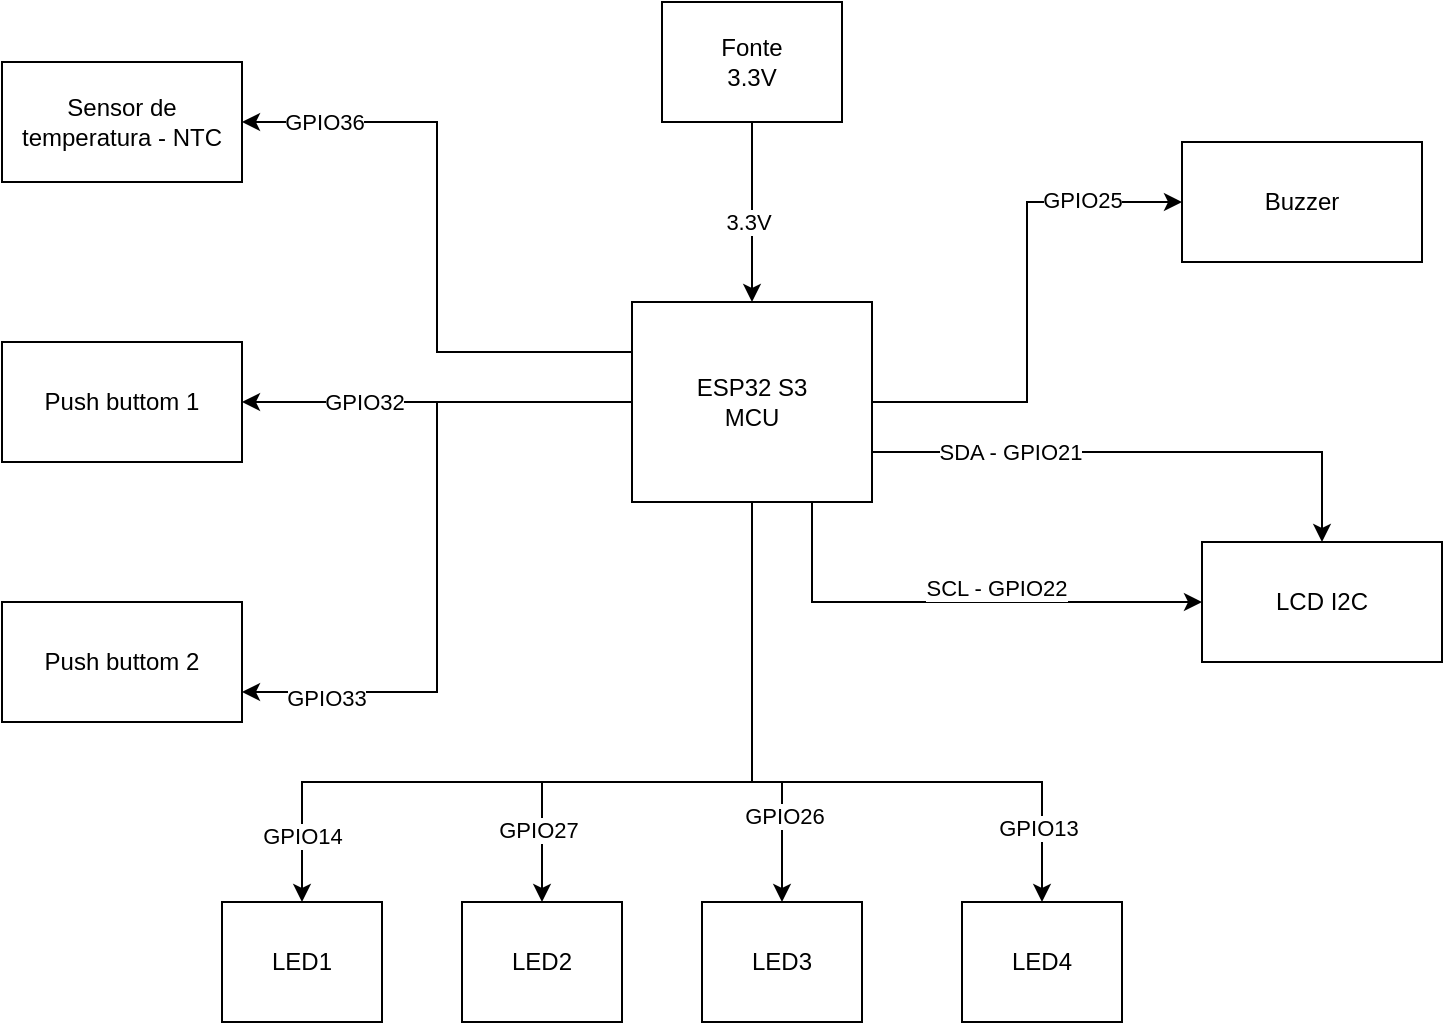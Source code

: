 <mxfile version="28.0.7">
  <diagram name="Página-1" id="tnOrA7bvQaaSk3d734bg">
    <mxGraphModel dx="786" dy="417" grid="1" gridSize="10" guides="1" tooltips="1" connect="1" arrows="1" fold="1" page="1" pageScale="1" pageWidth="827" pageHeight="1169" math="0" shadow="0">
      <root>
        <mxCell id="0" />
        <mxCell id="1" parent="0" />
        <mxCell id="hHunxi8lrOfnlWv_FfNE-15" style="edgeStyle=orthogonalEdgeStyle;rounded=0;orthogonalLoop=1;jettySize=auto;html=1;exitX=0;exitY=0.25;exitDx=0;exitDy=0;entryX=1;entryY=0.5;entryDx=0;entryDy=0;" edge="1" parent="1" source="hHunxi8lrOfnlWv_FfNE-1" target="hHunxi8lrOfnlWv_FfNE-2">
          <mxGeometry relative="1" as="geometry" />
        </mxCell>
        <mxCell id="hHunxi8lrOfnlWv_FfNE-16" value="GPIO36" style="edgeLabel;html=1;align=center;verticalAlign=middle;resizable=0;points=[];" vertex="1" connectable="0" parent="hHunxi8lrOfnlWv_FfNE-15">
          <mxGeometry x="0.737" relative="1" as="geometry">
            <mxPoint as="offset" />
          </mxGeometry>
        </mxCell>
        <mxCell id="hHunxi8lrOfnlWv_FfNE-17" style="edgeStyle=orthogonalEdgeStyle;rounded=0;orthogonalLoop=1;jettySize=auto;html=1;exitX=0;exitY=0.5;exitDx=0;exitDy=0;entryX=1;entryY=0.5;entryDx=0;entryDy=0;" edge="1" parent="1" source="hHunxi8lrOfnlWv_FfNE-1" target="hHunxi8lrOfnlWv_FfNE-3">
          <mxGeometry relative="1" as="geometry" />
        </mxCell>
        <mxCell id="hHunxi8lrOfnlWv_FfNE-19" value="GPIO32" style="edgeLabel;html=1;align=center;verticalAlign=middle;resizable=0;points=[];" vertex="1" connectable="0" parent="hHunxi8lrOfnlWv_FfNE-17">
          <mxGeometry x="0.374" relative="1" as="geometry">
            <mxPoint as="offset" />
          </mxGeometry>
        </mxCell>
        <mxCell id="hHunxi8lrOfnlWv_FfNE-18" style="edgeStyle=orthogonalEdgeStyle;rounded=0;orthogonalLoop=1;jettySize=auto;html=1;exitX=0;exitY=0.5;exitDx=0;exitDy=0;entryX=1;entryY=0.75;entryDx=0;entryDy=0;" edge="1" parent="1" source="hHunxi8lrOfnlWv_FfNE-1" target="hHunxi8lrOfnlWv_FfNE-4">
          <mxGeometry relative="1" as="geometry" />
        </mxCell>
        <mxCell id="hHunxi8lrOfnlWv_FfNE-20" value="GPIO33" style="edgeLabel;html=1;align=center;verticalAlign=middle;resizable=0;points=[];" vertex="1" connectable="0" parent="hHunxi8lrOfnlWv_FfNE-18">
          <mxGeometry x="0.753" y="3" relative="1" as="geometry">
            <mxPoint as="offset" />
          </mxGeometry>
        </mxCell>
        <mxCell id="hHunxi8lrOfnlWv_FfNE-21" style="edgeStyle=orthogonalEdgeStyle;rounded=0;orthogonalLoop=1;jettySize=auto;html=1;exitX=1;exitY=0.5;exitDx=0;exitDy=0;entryX=0;entryY=0.5;entryDx=0;entryDy=0;" edge="1" parent="1" source="hHunxi8lrOfnlWv_FfNE-1" target="hHunxi8lrOfnlWv_FfNE-10">
          <mxGeometry relative="1" as="geometry" />
        </mxCell>
        <mxCell id="hHunxi8lrOfnlWv_FfNE-22" value="GPIO25" style="edgeLabel;html=1;align=center;verticalAlign=middle;resizable=0;points=[];" vertex="1" connectable="0" parent="hHunxi8lrOfnlWv_FfNE-21">
          <mxGeometry x="0.608" y="1" relative="1" as="geometry">
            <mxPoint as="offset" />
          </mxGeometry>
        </mxCell>
        <mxCell id="hHunxi8lrOfnlWv_FfNE-24" style="edgeStyle=orthogonalEdgeStyle;rounded=0;orthogonalLoop=1;jettySize=auto;html=1;exitX=1;exitY=0.75;exitDx=0;exitDy=0;entryX=0.5;entryY=0;entryDx=0;entryDy=0;" edge="1" parent="1" source="hHunxi8lrOfnlWv_FfNE-1" target="hHunxi8lrOfnlWv_FfNE-11">
          <mxGeometry relative="1" as="geometry" />
        </mxCell>
        <mxCell id="hHunxi8lrOfnlWv_FfNE-27" value="SDA - GPIO21" style="edgeLabel;html=1;align=center;verticalAlign=middle;resizable=0;points=[];" vertex="1" connectable="0" parent="hHunxi8lrOfnlWv_FfNE-24">
          <mxGeometry x="-0.489" relative="1" as="geometry">
            <mxPoint as="offset" />
          </mxGeometry>
        </mxCell>
        <mxCell id="hHunxi8lrOfnlWv_FfNE-29" style="edgeStyle=orthogonalEdgeStyle;rounded=0;orthogonalLoop=1;jettySize=auto;html=1;exitX=0.75;exitY=1;exitDx=0;exitDy=0;entryX=0;entryY=0.5;entryDx=0;entryDy=0;" edge="1" parent="1" source="hHunxi8lrOfnlWv_FfNE-1" target="hHunxi8lrOfnlWv_FfNE-11">
          <mxGeometry relative="1" as="geometry" />
        </mxCell>
        <mxCell id="hHunxi8lrOfnlWv_FfNE-30" value="SCL - GPIO22" style="edgeLabel;html=1;align=center;verticalAlign=middle;resizable=0;points=[];" vertex="1" connectable="0" parent="hHunxi8lrOfnlWv_FfNE-29">
          <mxGeometry x="0.159" y="7" relative="1" as="geometry">
            <mxPoint as="offset" />
          </mxGeometry>
        </mxCell>
        <mxCell id="hHunxi8lrOfnlWv_FfNE-31" style="edgeStyle=orthogonalEdgeStyle;rounded=0;orthogonalLoop=1;jettySize=auto;html=1;exitX=0.5;exitY=1;exitDx=0;exitDy=0;entryX=0.5;entryY=0;entryDx=0;entryDy=0;" edge="1" parent="1" source="hHunxi8lrOfnlWv_FfNE-1" target="hHunxi8lrOfnlWv_FfNE-6">
          <mxGeometry relative="1" as="geometry">
            <Array as="points">
              <mxPoint x="415" y="400" />
              <mxPoint x="190" y="400" />
            </Array>
          </mxGeometry>
        </mxCell>
        <mxCell id="hHunxi8lrOfnlWv_FfNE-40" value="GPIO14" style="edgeLabel;html=1;align=center;verticalAlign=middle;resizable=0;points=[];" vertex="1" connectable="0" parent="hHunxi8lrOfnlWv_FfNE-31">
          <mxGeometry x="0.845" relative="1" as="geometry">
            <mxPoint as="offset" />
          </mxGeometry>
        </mxCell>
        <mxCell id="hHunxi8lrOfnlWv_FfNE-32" style="edgeStyle=orthogonalEdgeStyle;rounded=0;orthogonalLoop=1;jettySize=auto;html=1;exitX=0.5;exitY=1;exitDx=0;exitDy=0;entryX=0.5;entryY=0;entryDx=0;entryDy=0;" edge="1" parent="1" source="hHunxi8lrOfnlWv_FfNE-1" target="hHunxi8lrOfnlWv_FfNE-9">
          <mxGeometry relative="1" as="geometry">
            <Array as="points">
              <mxPoint x="415" y="400" />
              <mxPoint x="310" y="400" />
            </Array>
          </mxGeometry>
        </mxCell>
        <mxCell id="hHunxi8lrOfnlWv_FfNE-39" value="GPIO27" style="edgeLabel;html=1;align=center;verticalAlign=middle;resizable=0;points=[];" vertex="1" connectable="0" parent="hHunxi8lrOfnlWv_FfNE-32">
          <mxGeometry x="0.764" y="-2" relative="1" as="geometry">
            <mxPoint as="offset" />
          </mxGeometry>
        </mxCell>
        <mxCell id="hHunxi8lrOfnlWv_FfNE-33" style="edgeStyle=orthogonalEdgeStyle;rounded=0;orthogonalLoop=1;jettySize=auto;html=1;exitX=0.5;exitY=1;exitDx=0;exitDy=0;entryX=0.5;entryY=0;entryDx=0;entryDy=0;" edge="1" parent="1" source="hHunxi8lrOfnlWv_FfNE-1" target="hHunxi8lrOfnlWv_FfNE-8">
          <mxGeometry relative="1" as="geometry">
            <Array as="points">
              <mxPoint x="415" y="400" />
              <mxPoint x="430" y="400" />
            </Array>
          </mxGeometry>
        </mxCell>
        <mxCell id="hHunxi8lrOfnlWv_FfNE-37" value="GPIO26" style="edgeLabel;html=1;align=center;verticalAlign=middle;resizable=0;points=[];" vertex="1" connectable="0" parent="hHunxi8lrOfnlWv_FfNE-33">
          <mxGeometry x="0.6" y="1" relative="1" as="geometry">
            <mxPoint as="offset" />
          </mxGeometry>
        </mxCell>
        <mxCell id="hHunxi8lrOfnlWv_FfNE-34" style="edgeStyle=orthogonalEdgeStyle;rounded=0;orthogonalLoop=1;jettySize=auto;html=1;exitX=0.5;exitY=1;exitDx=0;exitDy=0;entryX=0.5;entryY=0;entryDx=0;entryDy=0;" edge="1" parent="1" source="hHunxi8lrOfnlWv_FfNE-1" target="hHunxi8lrOfnlWv_FfNE-7">
          <mxGeometry relative="1" as="geometry">
            <Array as="points">
              <mxPoint x="415" y="400" />
              <mxPoint x="560" y="400" />
            </Array>
          </mxGeometry>
        </mxCell>
        <mxCell id="hHunxi8lrOfnlWv_FfNE-41" value="GPIO13" style="edgeLabel;html=1;align=center;verticalAlign=middle;resizable=0;points=[];" vertex="1" connectable="0" parent="hHunxi8lrOfnlWv_FfNE-34">
          <mxGeometry x="0.785" y="-2" relative="1" as="geometry">
            <mxPoint as="offset" />
          </mxGeometry>
        </mxCell>
        <mxCell id="hHunxi8lrOfnlWv_FfNE-1" value="ESP32 S3&lt;div&gt;MCU&lt;/div&gt;" style="rounded=0;whiteSpace=wrap;html=1;" vertex="1" parent="1">
          <mxGeometry x="355" y="160" width="120" height="100" as="geometry" />
        </mxCell>
        <mxCell id="hHunxi8lrOfnlWv_FfNE-2" value="Sensor de temperatura - NTC" style="rounded=0;whiteSpace=wrap;html=1;" vertex="1" parent="1">
          <mxGeometry x="40" y="40" width="120" height="60" as="geometry" />
        </mxCell>
        <mxCell id="hHunxi8lrOfnlWv_FfNE-3" value="Push buttom 1" style="rounded=0;whiteSpace=wrap;html=1;" vertex="1" parent="1">
          <mxGeometry x="40" y="180" width="120" height="60" as="geometry" />
        </mxCell>
        <mxCell id="hHunxi8lrOfnlWv_FfNE-4" value="Push buttom 2" style="rounded=0;whiteSpace=wrap;html=1;" vertex="1" parent="1">
          <mxGeometry x="40" y="310" width="120" height="60" as="geometry" />
        </mxCell>
        <mxCell id="hHunxi8lrOfnlWv_FfNE-13" style="edgeStyle=orthogonalEdgeStyle;rounded=0;orthogonalLoop=1;jettySize=auto;html=1;exitX=0.5;exitY=1;exitDx=0;exitDy=0;entryX=0.5;entryY=0;entryDx=0;entryDy=0;" edge="1" parent="1" source="hHunxi8lrOfnlWv_FfNE-5" target="hHunxi8lrOfnlWv_FfNE-1">
          <mxGeometry relative="1" as="geometry" />
        </mxCell>
        <mxCell id="hHunxi8lrOfnlWv_FfNE-14" value="3.3V" style="edgeLabel;html=1;align=center;verticalAlign=middle;resizable=0;points=[];" vertex="1" connectable="0" parent="hHunxi8lrOfnlWv_FfNE-13">
          <mxGeometry x="0.111" y="-2" relative="1" as="geometry">
            <mxPoint as="offset" />
          </mxGeometry>
        </mxCell>
        <mxCell id="hHunxi8lrOfnlWv_FfNE-5" value="Fonte&lt;div&gt;3.3V&lt;/div&gt;" style="rounded=0;whiteSpace=wrap;html=1;" vertex="1" parent="1">
          <mxGeometry x="370" y="10" width="90" height="60" as="geometry" />
        </mxCell>
        <mxCell id="hHunxi8lrOfnlWv_FfNE-6" value="LED1" style="rounded=0;whiteSpace=wrap;html=1;" vertex="1" parent="1">
          <mxGeometry x="150" y="460" width="80" height="60" as="geometry" />
        </mxCell>
        <mxCell id="hHunxi8lrOfnlWv_FfNE-7" value="LED4" style="rounded=0;whiteSpace=wrap;html=1;" vertex="1" parent="1">
          <mxGeometry x="520" y="460" width="80" height="60" as="geometry" />
        </mxCell>
        <mxCell id="hHunxi8lrOfnlWv_FfNE-8" value="LED3" style="rounded=0;whiteSpace=wrap;html=1;" vertex="1" parent="1">
          <mxGeometry x="390" y="460" width="80" height="60" as="geometry" />
        </mxCell>
        <mxCell id="hHunxi8lrOfnlWv_FfNE-9" value="LED2" style="rounded=0;whiteSpace=wrap;html=1;" vertex="1" parent="1">
          <mxGeometry x="270" y="460" width="80" height="60" as="geometry" />
        </mxCell>
        <mxCell id="hHunxi8lrOfnlWv_FfNE-10" value="Buzzer" style="rounded=0;whiteSpace=wrap;html=1;" vertex="1" parent="1">
          <mxGeometry x="630" y="80" width="120" height="60" as="geometry" />
        </mxCell>
        <mxCell id="hHunxi8lrOfnlWv_FfNE-11" value="LCD I2C" style="rounded=0;whiteSpace=wrap;html=1;" vertex="1" parent="1">
          <mxGeometry x="640" y="280" width="120" height="60" as="geometry" />
        </mxCell>
      </root>
    </mxGraphModel>
  </diagram>
</mxfile>
